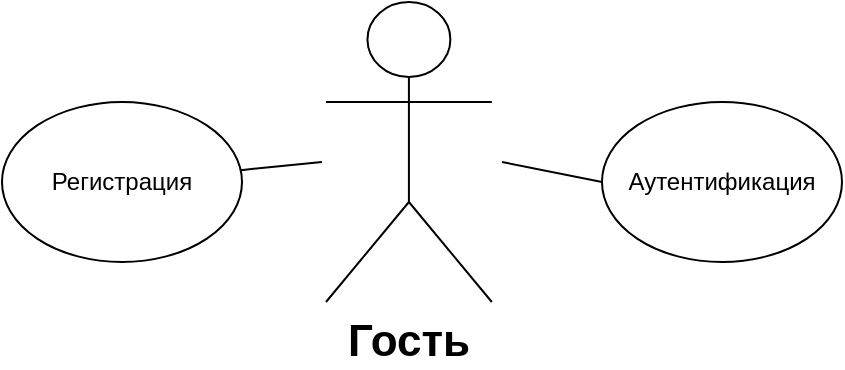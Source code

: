 <mxfile version="24.4.4" type="device">
  <diagram id="C5RBs43oDa-KdzZeNtuy" name="Page-1">
    <mxGraphModel dx="1100" dy="595" grid="1" gridSize="10" guides="1" tooltips="1" connect="1" arrows="1" fold="1" page="1" pageScale="1" pageWidth="827" pageHeight="1169" math="0" shadow="0">
      <root>
        <mxCell id="WIyWlLk6GJQsqaUBKTNV-0" />
        <mxCell id="WIyWlLk6GJQsqaUBKTNV-1" parent="WIyWlLk6GJQsqaUBKTNV-0" />
        <mxCell id="nIpzwjjx7MR2J7vNzFi_-0" value="&lt;font style=&quot;font-size: 22px;&quot;&gt;&lt;b&gt;Гость&lt;/b&gt;&lt;/font&gt;" style="shape=umlActor;verticalLabelPosition=bottom;verticalAlign=top;html=1;outlineConnect=0;" parent="WIyWlLk6GJQsqaUBKTNV-1" vertex="1">
          <mxGeometry x="372" y="150" width="82.92" height="150" as="geometry" />
        </mxCell>
        <mxCell id="nIpzwjjx7MR2J7vNzFi_-1" value="" style="endArrow=none;html=1;rounded=0;" parent="WIyWlLk6GJQsqaUBKTNV-1" target="nIpzwjjx7MR2J7vNzFi_-4" edge="1">
          <mxGeometry width="50" height="50" relative="1" as="geometry">
            <mxPoint x="370" y="230" as="sourcePoint" />
            <mxPoint x="871.96" y="350" as="targetPoint" />
          </mxGeometry>
        </mxCell>
        <mxCell id="nIpzwjjx7MR2J7vNzFi_-2" value="Аутентификация" style="ellipse;whiteSpace=wrap;html=1;" parent="WIyWlLk6GJQsqaUBKTNV-1" vertex="1">
          <mxGeometry x="510" y="200" width="120" height="80" as="geometry" />
        </mxCell>
        <mxCell id="nIpzwjjx7MR2J7vNzFi_-3" value="" style="endArrow=none;html=1;rounded=0;entryX=0;entryY=0.5;entryDx=0;entryDy=0;" parent="WIyWlLk6GJQsqaUBKTNV-1" target="nIpzwjjx7MR2J7vNzFi_-2" edge="1">
          <mxGeometry width="50" height="50" relative="1" as="geometry">
            <mxPoint x="460" y="230" as="sourcePoint" />
            <mxPoint x="811.96" y="420" as="targetPoint" />
          </mxGeometry>
        </mxCell>
        <mxCell id="nIpzwjjx7MR2J7vNzFi_-4" value="Регистрация" style="ellipse;whiteSpace=wrap;html=1;" parent="WIyWlLk6GJQsqaUBKTNV-1" vertex="1">
          <mxGeometry x="210" y="200" width="120" height="80" as="geometry" />
        </mxCell>
      </root>
    </mxGraphModel>
  </diagram>
</mxfile>
